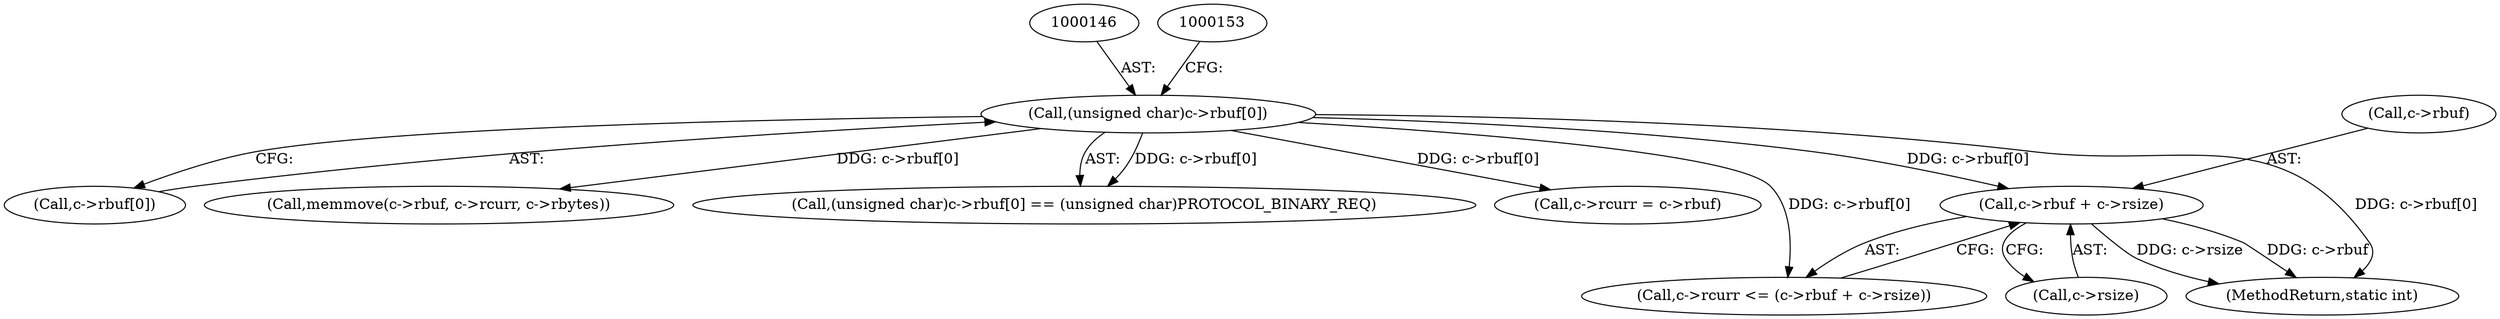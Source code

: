 digraph "0_memcached_75cc83685e103bc8ba380a57468c8f04413033f9@pointer" {
"1000556" [label="(Call,c->rbuf + c->rsize)"];
"1000145" [label="(Call,(unsigned char)c->rbuf[0])"];
"1000147" [label="(Call,c->rbuf[0])"];
"1000217" [label="(Call,memmove(c->rbuf, c->rcurr, c->rbytes))"];
"1000552" [label="(Call,c->rcurr <= (c->rbuf + c->rsize))"];
"1000560" [label="(Call,c->rsize)"];
"1000144" [label="(Call,(unsigned char)c->rbuf[0] == (unsigned char)PROTOCOL_BINARY_REQ)"];
"1000556" [label="(Call,c->rbuf + c->rsize)"];
"1000227" [label="(Call,c->rcurr = c->rbuf)"];
"1000565" [label="(MethodReturn,static int)"];
"1000145" [label="(Call,(unsigned char)c->rbuf[0])"];
"1000557" [label="(Call,c->rbuf)"];
"1000556" -> "1000552"  [label="AST: "];
"1000556" -> "1000560"  [label="CFG: "];
"1000557" -> "1000556"  [label="AST: "];
"1000560" -> "1000556"  [label="AST: "];
"1000552" -> "1000556"  [label="CFG: "];
"1000556" -> "1000565"  [label="DDG: c->rsize"];
"1000556" -> "1000565"  [label="DDG: c->rbuf"];
"1000145" -> "1000556"  [label="DDG: c->rbuf[0]"];
"1000145" -> "1000144"  [label="AST: "];
"1000145" -> "1000147"  [label="CFG: "];
"1000146" -> "1000145"  [label="AST: "];
"1000147" -> "1000145"  [label="AST: "];
"1000153" -> "1000145"  [label="CFG: "];
"1000145" -> "1000565"  [label="DDG: c->rbuf[0]"];
"1000145" -> "1000144"  [label="DDG: c->rbuf[0]"];
"1000145" -> "1000217"  [label="DDG: c->rbuf[0]"];
"1000145" -> "1000227"  [label="DDG: c->rbuf[0]"];
"1000145" -> "1000552"  [label="DDG: c->rbuf[0]"];
}
